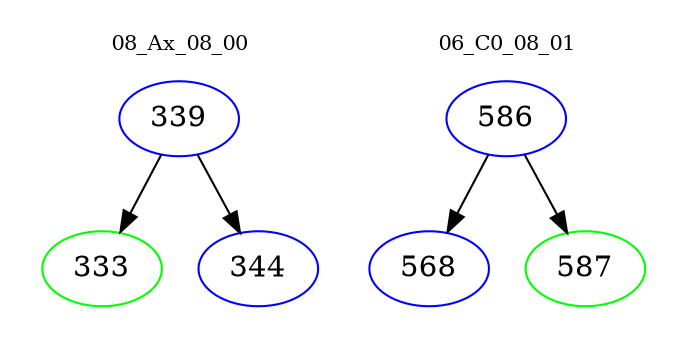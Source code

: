 digraph{
subgraph cluster_0 {
color = white
label = "08_Ax_08_00";
fontsize=10;
T0_339 [label="339", color="blue"]
T0_339 -> T0_333 [color="black"]
T0_333 [label="333", color="green"]
T0_339 -> T0_344 [color="black"]
T0_344 [label="344", color="blue"]
}
subgraph cluster_1 {
color = white
label = "06_C0_08_01";
fontsize=10;
T1_586 [label="586", color="blue"]
T1_586 -> T1_568 [color="black"]
T1_568 [label="568", color="blue"]
T1_586 -> T1_587 [color="black"]
T1_587 [label="587", color="green"]
}
}

